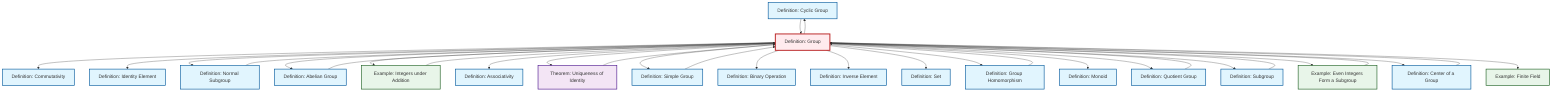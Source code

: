 graph TD
    classDef definition fill:#e1f5fe,stroke:#01579b,stroke-width:2px
    classDef theorem fill:#f3e5f5,stroke:#4a148c,stroke-width:2px
    classDef axiom fill:#fff3e0,stroke:#e65100,stroke-width:2px
    classDef example fill:#e8f5e9,stroke:#1b5e20,stroke-width:2px
    classDef current fill:#ffebee,stroke:#b71c1c,stroke-width:3px
    def-cyclic-group["Definition: Cyclic Group"]:::definition
    def-identity-element["Definition: Identity Element"]:::definition
    def-set["Definition: Set"]:::definition
    def-center-of-group["Definition: Center of a Group"]:::definition
    def-inverse-element["Definition: Inverse Element"]:::definition
    def-monoid["Definition: Monoid"]:::definition
    def-binary-operation["Definition: Binary Operation"]:::definition
    def-subgroup["Definition: Subgroup"]:::definition
    thm-unique-identity["Theorem: Uniqueness of Identity"]:::theorem
    def-simple-group["Definition: Simple Group"]:::definition
    def-associativity["Definition: Associativity"]:::definition
    def-normal-subgroup["Definition: Normal Subgroup"]:::definition
    ex-finite-field["Example: Finite Field"]:::example
    def-abelian-group["Definition: Abelian Group"]:::definition
    def-homomorphism["Definition: Group Homomorphism"]:::definition
    def-group["Definition: Group"]:::definition
    def-quotient-group["Definition: Quotient Group"]:::definition
    def-commutativity["Definition: Commutativity"]:::definition
    ex-even-integers-subgroup["Example: Even Integers Form a Subgroup"]:::example
    ex-integers-addition["Example: Integers under Addition"]:::example
    def-normal-subgroup --> def-group
    def-group --> def-commutativity
    def-group --> def-identity-element
    def-abelian-group --> def-group
    def-subgroup --> def-group
    def-quotient-group --> def-group
    def-group --> def-normal-subgroup
    def-group --> def-abelian-group
    def-group --> ex-integers-addition
    def-group --> def-associativity
    def-group --> thm-unique-identity
    def-homomorphism --> def-group
    def-group --> def-simple-group
    def-group --> def-binary-operation
    ex-even-integers-subgroup --> def-group
    def-group --> def-cyclic-group
    def-group --> def-inverse-element
    def-simple-group --> def-group
    thm-unique-identity --> def-group
    def-group --> def-set
    def-group --> def-homomorphism
    def-group --> def-monoid
    def-group --> def-quotient-group
    def-cyclic-group --> def-group
    def-group --> def-subgroup
    def-group --> ex-even-integers-subgroup
    def-center-of-group --> def-group
    def-group --> def-center-of-group
    ex-integers-addition --> def-group
    def-group --> ex-finite-field
    class def-group current